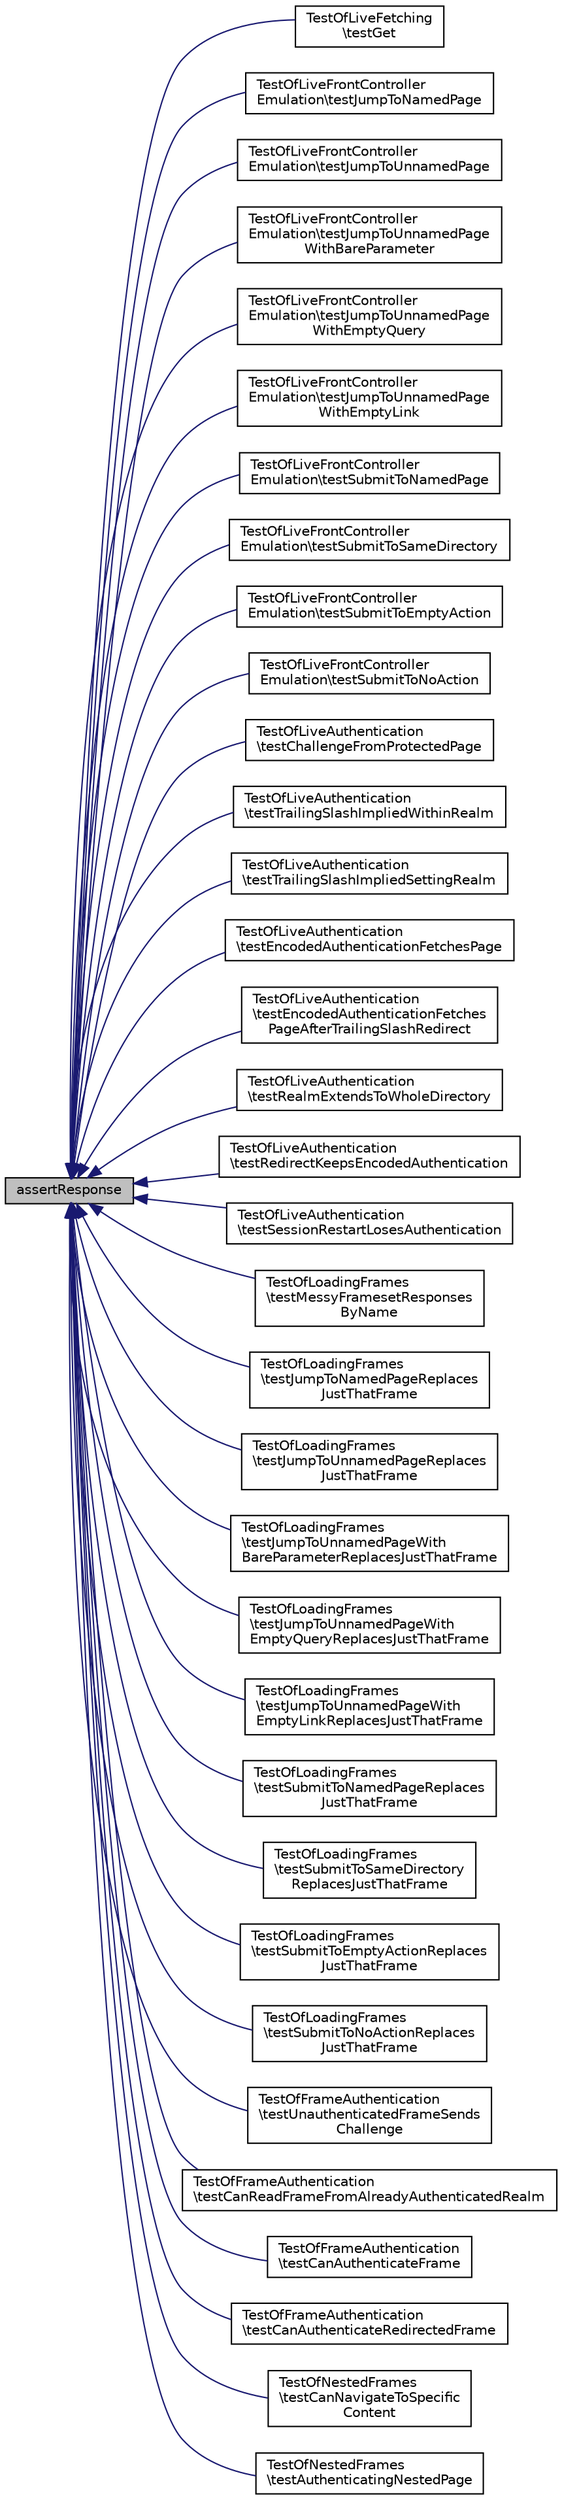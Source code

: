 digraph "assertResponse"
{
  edge [fontname="Helvetica",fontsize="10",labelfontname="Helvetica",labelfontsize="10"];
  node [fontname="Helvetica",fontsize="10",shape=record];
  rankdir="LR";
  Node1 [label="assertResponse",height=0.2,width=0.4,color="black", fillcolor="grey75", style="filled" fontcolor="black"];
  Node1 -> Node2 [dir="back",color="midnightblue",fontsize="10",style="solid",fontname="Helvetica"];
  Node2 [label="TestOfLiveFetching\l\\testGet",height=0.2,width=0.4,color="black", fillcolor="white", style="filled",URL="$class_test_of_live_fetching.html#ac2d7c7125d2d3749e9ede4aa2ba6ba3b"];
  Node1 -> Node3 [dir="back",color="midnightblue",fontsize="10",style="solid",fontname="Helvetica"];
  Node3 [label="TestOfLiveFrontController\lEmulation\\testJumpToNamedPage",height=0.2,width=0.4,color="black", fillcolor="white", style="filled",URL="$class_test_of_live_front_controller_emulation.html#a2e0af35534879d9561263cf1c90dd288"];
  Node1 -> Node4 [dir="back",color="midnightblue",fontsize="10",style="solid",fontname="Helvetica"];
  Node4 [label="TestOfLiveFrontController\lEmulation\\testJumpToUnnamedPage",height=0.2,width=0.4,color="black", fillcolor="white", style="filled",URL="$class_test_of_live_front_controller_emulation.html#af21c88f2e99facdf8c303c4461d930a7"];
  Node1 -> Node5 [dir="back",color="midnightblue",fontsize="10",style="solid",fontname="Helvetica"];
  Node5 [label="TestOfLiveFrontController\lEmulation\\testJumpToUnnamedPage\lWithBareParameter",height=0.2,width=0.4,color="black", fillcolor="white", style="filled",URL="$class_test_of_live_front_controller_emulation.html#a83777c42afc6754e152d51e43c580f74"];
  Node1 -> Node6 [dir="back",color="midnightblue",fontsize="10",style="solid",fontname="Helvetica"];
  Node6 [label="TestOfLiveFrontController\lEmulation\\testJumpToUnnamedPage\lWithEmptyQuery",height=0.2,width=0.4,color="black", fillcolor="white", style="filled",URL="$class_test_of_live_front_controller_emulation.html#ad893e383fbbd10fb1e1a718746d18cd1"];
  Node1 -> Node7 [dir="back",color="midnightblue",fontsize="10",style="solid",fontname="Helvetica"];
  Node7 [label="TestOfLiveFrontController\lEmulation\\testJumpToUnnamedPage\lWithEmptyLink",height=0.2,width=0.4,color="black", fillcolor="white", style="filled",URL="$class_test_of_live_front_controller_emulation.html#a3e0a6fc3b55ec34b8efa6c9b0040ed4f"];
  Node1 -> Node8 [dir="back",color="midnightblue",fontsize="10",style="solid",fontname="Helvetica"];
  Node8 [label="TestOfLiveFrontController\lEmulation\\testSubmitToNamedPage",height=0.2,width=0.4,color="black", fillcolor="white", style="filled",URL="$class_test_of_live_front_controller_emulation.html#a6c26cf97da3978e5f53b4d8efae64ce7"];
  Node1 -> Node9 [dir="back",color="midnightblue",fontsize="10",style="solid",fontname="Helvetica"];
  Node9 [label="TestOfLiveFrontController\lEmulation\\testSubmitToSameDirectory",height=0.2,width=0.4,color="black", fillcolor="white", style="filled",URL="$class_test_of_live_front_controller_emulation.html#a13ce8bcc211451693bb09c4c1d37d396"];
  Node1 -> Node10 [dir="back",color="midnightblue",fontsize="10",style="solid",fontname="Helvetica"];
  Node10 [label="TestOfLiveFrontController\lEmulation\\testSubmitToEmptyAction",height=0.2,width=0.4,color="black", fillcolor="white", style="filled",URL="$class_test_of_live_front_controller_emulation.html#ab3d5b6f0777f6fa30ac0bba366237963"];
  Node1 -> Node11 [dir="back",color="midnightblue",fontsize="10",style="solid",fontname="Helvetica"];
  Node11 [label="TestOfLiveFrontController\lEmulation\\testSubmitToNoAction",height=0.2,width=0.4,color="black", fillcolor="white", style="filled",URL="$class_test_of_live_front_controller_emulation.html#ab76bca3437ca85bf614aaf0a61cda0f9"];
  Node1 -> Node12 [dir="back",color="midnightblue",fontsize="10",style="solid",fontname="Helvetica"];
  Node12 [label="TestOfLiveAuthentication\l\\testChallengeFromProtectedPage",height=0.2,width=0.4,color="black", fillcolor="white", style="filled",URL="$class_test_of_live_authentication.html#af37ff5fb1ead7add92175863befc6492"];
  Node1 -> Node13 [dir="back",color="midnightblue",fontsize="10",style="solid",fontname="Helvetica"];
  Node13 [label="TestOfLiveAuthentication\l\\testTrailingSlashImpliedWithinRealm",height=0.2,width=0.4,color="black", fillcolor="white", style="filled",URL="$class_test_of_live_authentication.html#a159999756597983f022162157e77463c"];
  Node1 -> Node14 [dir="back",color="midnightblue",fontsize="10",style="solid",fontname="Helvetica"];
  Node14 [label="TestOfLiveAuthentication\l\\testTrailingSlashImpliedSettingRealm",height=0.2,width=0.4,color="black", fillcolor="white", style="filled",URL="$class_test_of_live_authentication.html#a7cb959cad542e68f1e17cbdc83b1d1a9"];
  Node1 -> Node15 [dir="back",color="midnightblue",fontsize="10",style="solid",fontname="Helvetica"];
  Node15 [label="TestOfLiveAuthentication\l\\testEncodedAuthenticationFetchesPage",height=0.2,width=0.4,color="black", fillcolor="white", style="filled",URL="$class_test_of_live_authentication.html#a24daca2de580ec9acc813eef9a158ae3"];
  Node1 -> Node16 [dir="back",color="midnightblue",fontsize="10",style="solid",fontname="Helvetica"];
  Node16 [label="TestOfLiveAuthentication\l\\testEncodedAuthenticationFetches\lPageAfterTrailingSlashRedirect",height=0.2,width=0.4,color="black", fillcolor="white", style="filled",URL="$class_test_of_live_authentication.html#ae4f0b3e8f9ab6574c009e3bda6d465b8"];
  Node1 -> Node17 [dir="back",color="midnightblue",fontsize="10",style="solid",fontname="Helvetica"];
  Node17 [label="TestOfLiveAuthentication\l\\testRealmExtendsToWholeDirectory",height=0.2,width=0.4,color="black", fillcolor="white", style="filled",URL="$class_test_of_live_authentication.html#a0a225178b28b7c83c3bfe7e62e9d6289"];
  Node1 -> Node18 [dir="back",color="midnightblue",fontsize="10",style="solid",fontname="Helvetica"];
  Node18 [label="TestOfLiveAuthentication\l\\testRedirectKeepsEncodedAuthentication",height=0.2,width=0.4,color="black", fillcolor="white", style="filled",URL="$class_test_of_live_authentication.html#ad756957d8ed3770f41f48929480e64b8"];
  Node1 -> Node19 [dir="back",color="midnightblue",fontsize="10",style="solid",fontname="Helvetica"];
  Node19 [label="TestOfLiveAuthentication\l\\testSessionRestartLosesAuthentication",height=0.2,width=0.4,color="black", fillcolor="white", style="filled",URL="$class_test_of_live_authentication.html#a0abb33154de52807f2d36ceab4942cea"];
  Node1 -> Node20 [dir="back",color="midnightblue",fontsize="10",style="solid",fontname="Helvetica"];
  Node20 [label="TestOfLoadingFrames\l\\testMessyFramesetResponses\lByName",height=0.2,width=0.4,color="black", fillcolor="white", style="filled",URL="$class_test_of_loading_frames.html#a5a9a03e2d063d04d5be863f0edb7d7a7"];
  Node1 -> Node21 [dir="back",color="midnightblue",fontsize="10",style="solid",fontname="Helvetica"];
  Node21 [label="TestOfLoadingFrames\l\\testJumpToNamedPageReplaces\lJustThatFrame",height=0.2,width=0.4,color="black", fillcolor="white", style="filled",URL="$class_test_of_loading_frames.html#aca1d634834cdd55cd21d0f448cc841ee"];
  Node1 -> Node22 [dir="back",color="midnightblue",fontsize="10",style="solid",fontname="Helvetica"];
  Node22 [label="TestOfLoadingFrames\l\\testJumpToUnnamedPageReplaces\lJustThatFrame",height=0.2,width=0.4,color="black", fillcolor="white", style="filled",URL="$class_test_of_loading_frames.html#a3c0c273508968fde9b83a2d555cef2a0"];
  Node1 -> Node23 [dir="back",color="midnightblue",fontsize="10",style="solid",fontname="Helvetica"];
  Node23 [label="TestOfLoadingFrames\l\\testJumpToUnnamedPageWith\lBareParameterReplacesJustThatFrame",height=0.2,width=0.4,color="black", fillcolor="white", style="filled",URL="$class_test_of_loading_frames.html#aa85887b3b97e38cc2f904754325c292b"];
  Node1 -> Node24 [dir="back",color="midnightblue",fontsize="10",style="solid",fontname="Helvetica"];
  Node24 [label="TestOfLoadingFrames\l\\testJumpToUnnamedPageWith\lEmptyQueryReplacesJustThatFrame",height=0.2,width=0.4,color="black", fillcolor="white", style="filled",URL="$class_test_of_loading_frames.html#aee0c552ba83ab2f1e24f0ed464022bd4"];
  Node1 -> Node25 [dir="back",color="midnightblue",fontsize="10",style="solid",fontname="Helvetica"];
  Node25 [label="TestOfLoadingFrames\l\\testJumpToUnnamedPageWith\lEmptyLinkReplacesJustThatFrame",height=0.2,width=0.4,color="black", fillcolor="white", style="filled",URL="$class_test_of_loading_frames.html#af71adab92e3ab68c5573029d0e2f6017"];
  Node1 -> Node26 [dir="back",color="midnightblue",fontsize="10",style="solid",fontname="Helvetica"];
  Node26 [label="TestOfLoadingFrames\l\\testSubmitToNamedPageReplaces\lJustThatFrame",height=0.2,width=0.4,color="black", fillcolor="white", style="filled",URL="$class_test_of_loading_frames.html#a37e308194ddc8a753c36c6b46d2df8ad"];
  Node1 -> Node27 [dir="back",color="midnightblue",fontsize="10",style="solid",fontname="Helvetica"];
  Node27 [label="TestOfLoadingFrames\l\\testSubmitToSameDirectory\lReplacesJustThatFrame",height=0.2,width=0.4,color="black", fillcolor="white", style="filled",URL="$class_test_of_loading_frames.html#a8ae681dd06c4a110bdd51e8d373af1ca"];
  Node1 -> Node28 [dir="back",color="midnightblue",fontsize="10",style="solid",fontname="Helvetica"];
  Node28 [label="TestOfLoadingFrames\l\\testSubmitToEmptyActionReplaces\lJustThatFrame",height=0.2,width=0.4,color="black", fillcolor="white", style="filled",URL="$class_test_of_loading_frames.html#a47030676973aad48fbc15c91fdd54846"];
  Node1 -> Node29 [dir="back",color="midnightblue",fontsize="10",style="solid",fontname="Helvetica"];
  Node29 [label="TestOfLoadingFrames\l\\testSubmitToNoActionReplaces\lJustThatFrame",height=0.2,width=0.4,color="black", fillcolor="white", style="filled",URL="$class_test_of_loading_frames.html#ae08f4e9d371e41856383c6b34c691948"];
  Node1 -> Node30 [dir="back",color="midnightblue",fontsize="10",style="solid",fontname="Helvetica"];
  Node30 [label="TestOfFrameAuthentication\l\\testUnauthenticatedFrameSends\lChallenge",height=0.2,width=0.4,color="black", fillcolor="white", style="filled",URL="$class_test_of_frame_authentication.html#a6f3e23598664a4956ed875452ea06254"];
  Node1 -> Node31 [dir="back",color="midnightblue",fontsize="10",style="solid",fontname="Helvetica"];
  Node31 [label="TestOfFrameAuthentication\l\\testCanReadFrameFromAlreadyAuthenticatedRealm",height=0.2,width=0.4,color="black", fillcolor="white", style="filled",URL="$class_test_of_frame_authentication.html#a3216f5858cb7809757e71fcebd46e05c"];
  Node1 -> Node32 [dir="back",color="midnightblue",fontsize="10",style="solid",fontname="Helvetica"];
  Node32 [label="TestOfFrameAuthentication\l\\testCanAuthenticateFrame",height=0.2,width=0.4,color="black", fillcolor="white", style="filled",URL="$class_test_of_frame_authentication.html#a820059baf8a9a9f9b1749af0eb521959"];
  Node1 -> Node33 [dir="back",color="midnightblue",fontsize="10",style="solid",fontname="Helvetica"];
  Node33 [label="TestOfFrameAuthentication\l\\testCanAuthenticateRedirectedFrame",height=0.2,width=0.4,color="black", fillcolor="white", style="filled",URL="$class_test_of_frame_authentication.html#a7a388408bed7e46962a2862366896691"];
  Node1 -> Node34 [dir="back",color="midnightblue",fontsize="10",style="solid",fontname="Helvetica"];
  Node34 [label="TestOfNestedFrames\l\\testCanNavigateToSpecific\lContent",height=0.2,width=0.4,color="black", fillcolor="white", style="filled",URL="$class_test_of_nested_frames.html#a1b6e91e4d810c50050d371b7408ebeca"];
  Node1 -> Node35 [dir="back",color="midnightblue",fontsize="10",style="solid",fontname="Helvetica"];
  Node35 [label="TestOfNestedFrames\l\\testAuthenticatingNestedPage",height=0.2,width=0.4,color="black", fillcolor="white", style="filled",URL="$class_test_of_nested_frames.html#a7eb2b3d16bfb613bdb28893343768508"];
}
